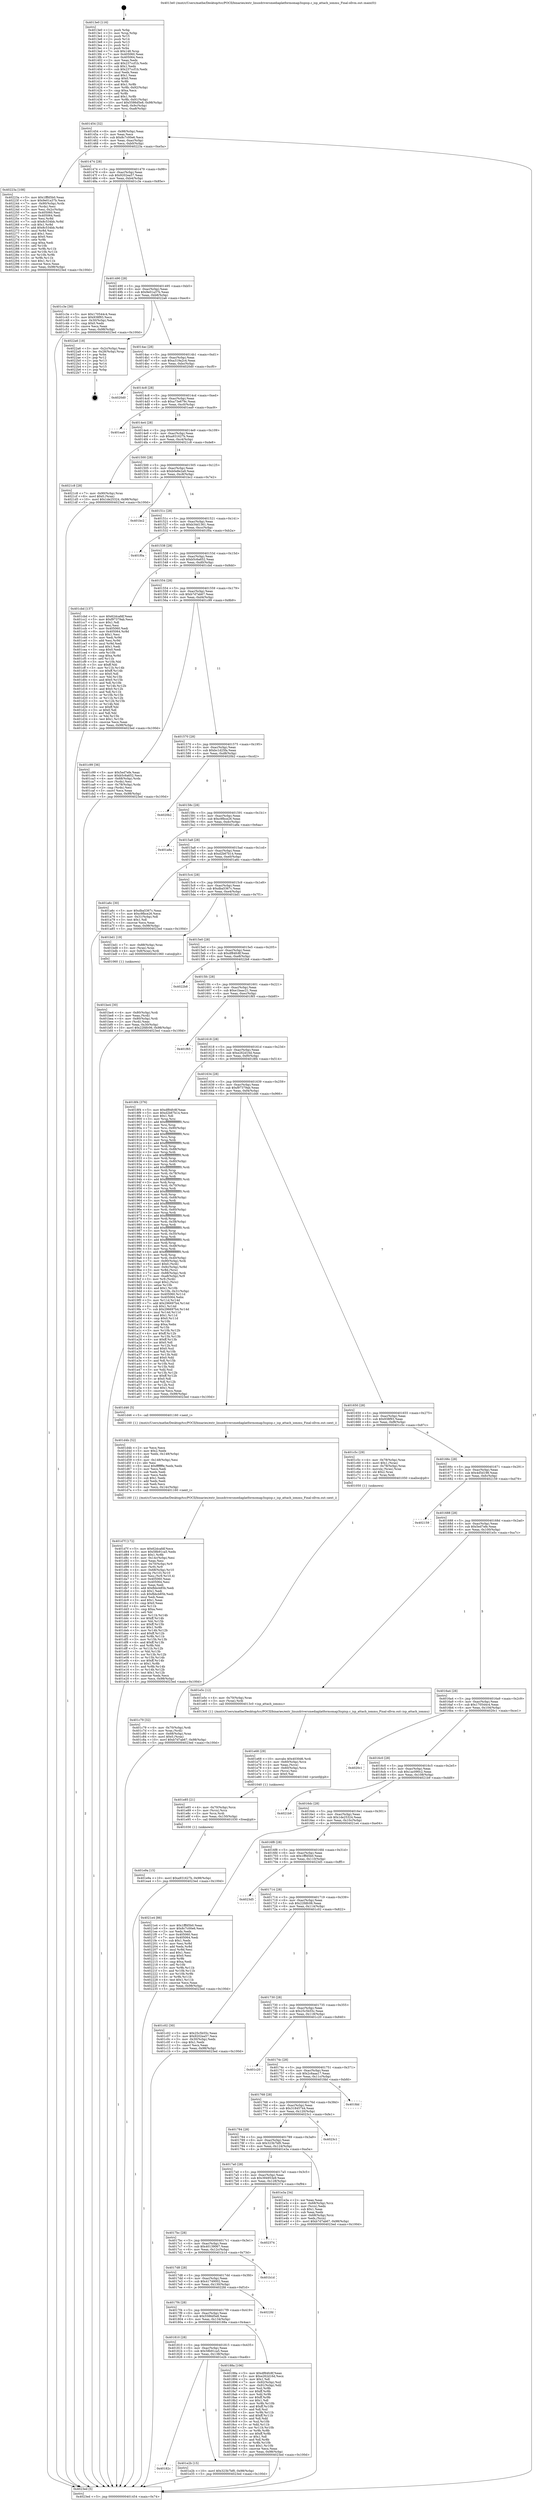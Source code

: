 digraph "0x4013e0" {
  label = "0x4013e0 (/mnt/c/Users/mathe/Desktop/tcc/POCII/binaries/extr_linuxdriversmediaplatformomap3ispisp.c_isp_attach_iommu_Final-ollvm.out::main(0))"
  labelloc = "t"
  node[shape=record]

  Entry [label="",width=0.3,height=0.3,shape=circle,fillcolor=black,style=filled]
  "0x401454" [label="{
     0x401454 [32]\l
     | [instrs]\l
     &nbsp;&nbsp;0x401454 \<+6\>: mov -0x98(%rbp),%eax\l
     &nbsp;&nbsp;0x40145a \<+2\>: mov %eax,%ecx\l
     &nbsp;&nbsp;0x40145c \<+6\>: sub $0x8c7c00e6,%ecx\l
     &nbsp;&nbsp;0x401462 \<+6\>: mov %eax,-0xac(%rbp)\l
     &nbsp;&nbsp;0x401468 \<+6\>: mov %ecx,-0xb0(%rbp)\l
     &nbsp;&nbsp;0x40146e \<+6\>: je 000000000040223a \<main+0xe5a\>\l
  }"]
  "0x40223a" [label="{
     0x40223a [108]\l
     | [instrs]\l
     &nbsp;&nbsp;0x40223a \<+5\>: mov $0x1fffd5b0,%eax\l
     &nbsp;&nbsp;0x40223f \<+5\>: mov $0x9e01a37b,%ecx\l
     &nbsp;&nbsp;0x402244 \<+7\>: mov -0x90(%rbp),%rdx\l
     &nbsp;&nbsp;0x40224b \<+2\>: mov (%rdx),%esi\l
     &nbsp;&nbsp;0x40224d \<+3\>: mov %esi,-0x2c(%rbp)\l
     &nbsp;&nbsp;0x402250 \<+7\>: mov 0x405060,%esi\l
     &nbsp;&nbsp;0x402257 \<+7\>: mov 0x405064,%edi\l
     &nbsp;&nbsp;0x40225e \<+3\>: mov %esi,%r8d\l
     &nbsp;&nbsp;0x402261 \<+7\>: sub $0x8c534bb,%r8d\l
     &nbsp;&nbsp;0x402268 \<+4\>: sub $0x1,%r8d\l
     &nbsp;&nbsp;0x40226c \<+7\>: add $0x8c534bb,%r8d\l
     &nbsp;&nbsp;0x402273 \<+4\>: imul %r8d,%esi\l
     &nbsp;&nbsp;0x402277 \<+3\>: and $0x1,%esi\l
     &nbsp;&nbsp;0x40227a \<+3\>: cmp $0x0,%esi\l
     &nbsp;&nbsp;0x40227d \<+4\>: sete %r9b\l
     &nbsp;&nbsp;0x402281 \<+3\>: cmp $0xa,%edi\l
     &nbsp;&nbsp;0x402284 \<+4\>: setl %r10b\l
     &nbsp;&nbsp;0x402288 \<+3\>: mov %r9b,%r11b\l
     &nbsp;&nbsp;0x40228b \<+3\>: and %r10b,%r11b\l
     &nbsp;&nbsp;0x40228e \<+3\>: xor %r10b,%r9b\l
     &nbsp;&nbsp;0x402291 \<+3\>: or %r9b,%r11b\l
     &nbsp;&nbsp;0x402294 \<+4\>: test $0x1,%r11b\l
     &nbsp;&nbsp;0x402298 \<+3\>: cmovne %ecx,%eax\l
     &nbsp;&nbsp;0x40229b \<+6\>: mov %eax,-0x98(%rbp)\l
     &nbsp;&nbsp;0x4022a1 \<+5\>: jmp 00000000004023ed \<main+0x100d\>\l
  }"]
  "0x401474" [label="{
     0x401474 [28]\l
     | [instrs]\l
     &nbsp;&nbsp;0x401474 \<+5\>: jmp 0000000000401479 \<main+0x99\>\l
     &nbsp;&nbsp;0x401479 \<+6\>: mov -0xac(%rbp),%eax\l
     &nbsp;&nbsp;0x40147f \<+5\>: sub $0x9202ea57,%eax\l
     &nbsp;&nbsp;0x401484 \<+6\>: mov %eax,-0xb4(%rbp)\l
     &nbsp;&nbsp;0x40148a \<+6\>: je 0000000000401c3e \<main+0x85e\>\l
  }"]
  Exit [label="",width=0.3,height=0.3,shape=circle,fillcolor=black,style=filled,peripheries=2]
  "0x401c3e" [label="{
     0x401c3e [30]\l
     | [instrs]\l
     &nbsp;&nbsp;0x401c3e \<+5\>: mov $0x170544c4,%eax\l
     &nbsp;&nbsp;0x401c43 \<+5\>: mov $0x938f93,%ecx\l
     &nbsp;&nbsp;0x401c48 \<+3\>: mov -0x30(%rbp),%edx\l
     &nbsp;&nbsp;0x401c4b \<+3\>: cmp $0x0,%edx\l
     &nbsp;&nbsp;0x401c4e \<+3\>: cmove %ecx,%eax\l
     &nbsp;&nbsp;0x401c51 \<+6\>: mov %eax,-0x98(%rbp)\l
     &nbsp;&nbsp;0x401c57 \<+5\>: jmp 00000000004023ed \<main+0x100d\>\l
  }"]
  "0x401490" [label="{
     0x401490 [28]\l
     | [instrs]\l
     &nbsp;&nbsp;0x401490 \<+5\>: jmp 0000000000401495 \<main+0xb5\>\l
     &nbsp;&nbsp;0x401495 \<+6\>: mov -0xac(%rbp),%eax\l
     &nbsp;&nbsp;0x40149b \<+5\>: sub $0x9e01a37b,%eax\l
     &nbsp;&nbsp;0x4014a0 \<+6\>: mov %eax,-0xb8(%rbp)\l
     &nbsp;&nbsp;0x4014a6 \<+6\>: je 00000000004022a6 \<main+0xec6\>\l
  }"]
  "0x401e9a" [label="{
     0x401e9a [15]\l
     | [instrs]\l
     &nbsp;&nbsp;0x401e9a \<+10\>: movl $0xa931627b,-0x98(%rbp)\l
     &nbsp;&nbsp;0x401ea4 \<+5\>: jmp 00000000004023ed \<main+0x100d\>\l
  }"]
  "0x4022a6" [label="{
     0x4022a6 [18]\l
     | [instrs]\l
     &nbsp;&nbsp;0x4022a6 \<+3\>: mov -0x2c(%rbp),%eax\l
     &nbsp;&nbsp;0x4022a9 \<+4\>: lea -0x28(%rbp),%rsp\l
     &nbsp;&nbsp;0x4022ad \<+1\>: pop %rbx\l
     &nbsp;&nbsp;0x4022ae \<+2\>: pop %r12\l
     &nbsp;&nbsp;0x4022b0 \<+2\>: pop %r13\l
     &nbsp;&nbsp;0x4022b2 \<+2\>: pop %r14\l
     &nbsp;&nbsp;0x4022b4 \<+2\>: pop %r15\l
     &nbsp;&nbsp;0x4022b6 \<+1\>: pop %rbp\l
     &nbsp;&nbsp;0x4022b7 \<+1\>: ret\l
  }"]
  "0x4014ac" [label="{
     0x4014ac [28]\l
     | [instrs]\l
     &nbsp;&nbsp;0x4014ac \<+5\>: jmp 00000000004014b1 \<main+0xd1\>\l
     &nbsp;&nbsp;0x4014b1 \<+6\>: mov -0xac(%rbp),%eax\l
     &nbsp;&nbsp;0x4014b7 \<+5\>: sub $0xa319a2c4,%eax\l
     &nbsp;&nbsp;0x4014bc \<+6\>: mov %eax,-0xbc(%rbp)\l
     &nbsp;&nbsp;0x4014c2 \<+6\>: je 00000000004020d0 \<main+0xcf0\>\l
  }"]
  "0x401e85" [label="{
     0x401e85 [21]\l
     | [instrs]\l
     &nbsp;&nbsp;0x401e85 \<+4\>: mov -0x70(%rbp),%rcx\l
     &nbsp;&nbsp;0x401e89 \<+3\>: mov (%rcx),%rcx\l
     &nbsp;&nbsp;0x401e8c \<+3\>: mov %rcx,%rdi\l
     &nbsp;&nbsp;0x401e8f \<+6\>: mov %eax,-0x150(%rbp)\l
     &nbsp;&nbsp;0x401e95 \<+5\>: call 0000000000401030 \<free@plt\>\l
     | [calls]\l
     &nbsp;&nbsp;0x401030 \{1\} (unknown)\l
  }"]
  "0x4020d0" [label="{
     0x4020d0\l
  }", style=dashed]
  "0x4014c8" [label="{
     0x4014c8 [28]\l
     | [instrs]\l
     &nbsp;&nbsp;0x4014c8 \<+5\>: jmp 00000000004014cd \<main+0xed\>\l
     &nbsp;&nbsp;0x4014cd \<+6\>: mov -0xac(%rbp),%eax\l
     &nbsp;&nbsp;0x4014d3 \<+5\>: sub $0xa73e679c,%eax\l
     &nbsp;&nbsp;0x4014d8 \<+6\>: mov %eax,-0xc0(%rbp)\l
     &nbsp;&nbsp;0x4014de \<+6\>: je 0000000000401ea9 \<main+0xac9\>\l
  }"]
  "0x401e68" [label="{
     0x401e68 [29]\l
     | [instrs]\l
     &nbsp;&nbsp;0x401e68 \<+10\>: movabs $0x4030d6,%rdi\l
     &nbsp;&nbsp;0x401e72 \<+4\>: mov -0x60(%rbp),%rcx\l
     &nbsp;&nbsp;0x401e76 \<+2\>: mov %eax,(%rcx)\l
     &nbsp;&nbsp;0x401e78 \<+4\>: mov -0x60(%rbp),%rcx\l
     &nbsp;&nbsp;0x401e7c \<+2\>: mov (%rcx),%esi\l
     &nbsp;&nbsp;0x401e7e \<+2\>: mov $0x0,%al\l
     &nbsp;&nbsp;0x401e80 \<+5\>: call 0000000000401040 \<printf@plt\>\l
     | [calls]\l
     &nbsp;&nbsp;0x401040 \{1\} (unknown)\l
  }"]
  "0x401ea9" [label="{
     0x401ea9\l
  }", style=dashed]
  "0x4014e4" [label="{
     0x4014e4 [28]\l
     | [instrs]\l
     &nbsp;&nbsp;0x4014e4 \<+5\>: jmp 00000000004014e9 \<main+0x109\>\l
     &nbsp;&nbsp;0x4014e9 \<+6\>: mov -0xac(%rbp),%eax\l
     &nbsp;&nbsp;0x4014ef \<+5\>: sub $0xa931627b,%eax\l
     &nbsp;&nbsp;0x4014f4 \<+6\>: mov %eax,-0xc4(%rbp)\l
     &nbsp;&nbsp;0x4014fa \<+6\>: je 00000000004021c8 \<main+0xde8\>\l
  }"]
  "0x40182c" [label="{
     0x40182c\l
  }", style=dashed]
  "0x4021c8" [label="{
     0x4021c8 [28]\l
     | [instrs]\l
     &nbsp;&nbsp;0x4021c8 \<+7\>: mov -0x90(%rbp),%rax\l
     &nbsp;&nbsp;0x4021cf \<+6\>: movl $0x0,(%rax)\l
     &nbsp;&nbsp;0x4021d5 \<+10\>: movl $0x1de25324,-0x98(%rbp)\l
     &nbsp;&nbsp;0x4021df \<+5\>: jmp 00000000004023ed \<main+0x100d\>\l
  }"]
  "0x401500" [label="{
     0x401500 [28]\l
     | [instrs]\l
     &nbsp;&nbsp;0x401500 \<+5\>: jmp 0000000000401505 \<main+0x125\>\l
     &nbsp;&nbsp;0x401505 \<+6\>: mov -0xac(%rbp),%eax\l
     &nbsp;&nbsp;0x40150b \<+5\>: sub $0xb0e8e2a9,%eax\l
     &nbsp;&nbsp;0x401510 \<+6\>: mov %eax,-0xc8(%rbp)\l
     &nbsp;&nbsp;0x401516 \<+6\>: je 0000000000401bc2 \<main+0x7e2\>\l
  }"]
  "0x401e2b" [label="{
     0x401e2b [15]\l
     | [instrs]\l
     &nbsp;&nbsp;0x401e2b \<+10\>: movl $0x323b7bf0,-0x98(%rbp)\l
     &nbsp;&nbsp;0x401e35 \<+5\>: jmp 00000000004023ed \<main+0x100d\>\l
  }"]
  "0x401bc2" [label="{
     0x401bc2\l
  }", style=dashed]
  "0x40151c" [label="{
     0x40151c [28]\l
     | [instrs]\l
     &nbsp;&nbsp;0x40151c \<+5\>: jmp 0000000000401521 \<main+0x141\>\l
     &nbsp;&nbsp;0x401521 \<+6\>: mov -0xac(%rbp),%eax\l
     &nbsp;&nbsp;0x401527 \<+5\>: sub $0xb34d1361,%eax\l
     &nbsp;&nbsp;0x40152c \<+6\>: mov %eax,-0xcc(%rbp)\l
     &nbsp;&nbsp;0x401532 \<+6\>: je 0000000000401f0a \<main+0xb2a\>\l
  }"]
  "0x401d7f" [label="{
     0x401d7f [172]\l
     | [instrs]\l
     &nbsp;&nbsp;0x401d7f \<+5\>: mov $0x62dcafdf,%ecx\l
     &nbsp;&nbsp;0x401d84 \<+5\>: mov $0x58b91ca5,%edx\l
     &nbsp;&nbsp;0x401d89 \<+3\>: mov $0x1,%r8b\l
     &nbsp;&nbsp;0x401d8c \<+6\>: mov -0x14c(%rbp),%esi\l
     &nbsp;&nbsp;0x401d92 \<+3\>: imul %eax,%esi\l
     &nbsp;&nbsp;0x401d95 \<+4\>: mov -0x70(%rbp),%r9\l
     &nbsp;&nbsp;0x401d99 \<+3\>: mov (%r9),%r9\l
     &nbsp;&nbsp;0x401d9c \<+4\>: mov -0x68(%rbp),%r10\l
     &nbsp;&nbsp;0x401da0 \<+3\>: movslq (%r10),%r10\l
     &nbsp;&nbsp;0x401da3 \<+4\>: mov %esi,(%r9,%r10,4)\l
     &nbsp;&nbsp;0x401da7 \<+7\>: mov 0x405060,%eax\l
     &nbsp;&nbsp;0x401dae \<+7\>: mov 0x405064,%esi\l
     &nbsp;&nbsp;0x401db5 \<+2\>: mov %eax,%edi\l
     &nbsp;&nbsp;0x401db7 \<+6\>: add $0xfbbcb85b,%edi\l
     &nbsp;&nbsp;0x401dbd \<+3\>: sub $0x1,%edi\l
     &nbsp;&nbsp;0x401dc0 \<+6\>: sub $0xfbbcb85b,%edi\l
     &nbsp;&nbsp;0x401dc6 \<+3\>: imul %edi,%eax\l
     &nbsp;&nbsp;0x401dc9 \<+3\>: and $0x1,%eax\l
     &nbsp;&nbsp;0x401dcc \<+3\>: cmp $0x0,%eax\l
     &nbsp;&nbsp;0x401dcf \<+4\>: sete %r11b\l
     &nbsp;&nbsp;0x401dd3 \<+3\>: cmp $0xa,%esi\l
     &nbsp;&nbsp;0x401dd6 \<+3\>: setl %bl\l
     &nbsp;&nbsp;0x401dd9 \<+3\>: mov %r11b,%r14b\l
     &nbsp;&nbsp;0x401ddc \<+4\>: xor $0xff,%r14b\l
     &nbsp;&nbsp;0x401de0 \<+3\>: mov %bl,%r15b\l
     &nbsp;&nbsp;0x401de3 \<+4\>: xor $0xff,%r15b\l
     &nbsp;&nbsp;0x401de7 \<+4\>: xor $0x1,%r8b\l
     &nbsp;&nbsp;0x401deb \<+3\>: mov %r14b,%r12b\l
     &nbsp;&nbsp;0x401dee \<+4\>: and $0xff,%r12b\l
     &nbsp;&nbsp;0x401df2 \<+3\>: and %r8b,%r11b\l
     &nbsp;&nbsp;0x401df5 \<+3\>: mov %r15b,%r13b\l
     &nbsp;&nbsp;0x401df8 \<+4\>: and $0xff,%r13b\l
     &nbsp;&nbsp;0x401dfc \<+3\>: and %r8b,%bl\l
     &nbsp;&nbsp;0x401dff \<+3\>: or %r11b,%r12b\l
     &nbsp;&nbsp;0x401e02 \<+3\>: or %bl,%r13b\l
     &nbsp;&nbsp;0x401e05 \<+3\>: xor %r13b,%r12b\l
     &nbsp;&nbsp;0x401e08 \<+3\>: or %r15b,%r14b\l
     &nbsp;&nbsp;0x401e0b \<+4\>: xor $0xff,%r14b\l
     &nbsp;&nbsp;0x401e0f \<+4\>: or $0x1,%r8b\l
     &nbsp;&nbsp;0x401e13 \<+3\>: and %r8b,%r14b\l
     &nbsp;&nbsp;0x401e16 \<+3\>: or %r14b,%r12b\l
     &nbsp;&nbsp;0x401e19 \<+4\>: test $0x1,%r12b\l
     &nbsp;&nbsp;0x401e1d \<+3\>: cmovne %edx,%ecx\l
     &nbsp;&nbsp;0x401e20 \<+6\>: mov %ecx,-0x98(%rbp)\l
     &nbsp;&nbsp;0x401e26 \<+5\>: jmp 00000000004023ed \<main+0x100d\>\l
  }"]
  "0x401f0a" [label="{
     0x401f0a\l
  }", style=dashed]
  "0x401538" [label="{
     0x401538 [28]\l
     | [instrs]\l
     &nbsp;&nbsp;0x401538 \<+5\>: jmp 000000000040153d \<main+0x15d\>\l
     &nbsp;&nbsp;0x40153d \<+6\>: mov -0xac(%rbp),%eax\l
     &nbsp;&nbsp;0x401543 \<+5\>: sub $0xb5c6a652,%eax\l
     &nbsp;&nbsp;0x401548 \<+6\>: mov %eax,-0xd0(%rbp)\l
     &nbsp;&nbsp;0x40154e \<+6\>: je 0000000000401cbd \<main+0x8dd\>\l
  }"]
  "0x401d4b" [label="{
     0x401d4b [52]\l
     | [instrs]\l
     &nbsp;&nbsp;0x401d4b \<+2\>: xor %ecx,%ecx\l
     &nbsp;&nbsp;0x401d4d \<+5\>: mov $0x2,%edx\l
     &nbsp;&nbsp;0x401d52 \<+6\>: mov %edx,-0x148(%rbp)\l
     &nbsp;&nbsp;0x401d58 \<+1\>: cltd\l
     &nbsp;&nbsp;0x401d59 \<+6\>: mov -0x148(%rbp),%esi\l
     &nbsp;&nbsp;0x401d5f \<+2\>: idiv %esi\l
     &nbsp;&nbsp;0x401d61 \<+6\>: imul $0xfffffffe,%edx,%edx\l
     &nbsp;&nbsp;0x401d67 \<+2\>: mov %ecx,%edi\l
     &nbsp;&nbsp;0x401d69 \<+2\>: sub %edx,%edi\l
     &nbsp;&nbsp;0x401d6b \<+2\>: mov %ecx,%edx\l
     &nbsp;&nbsp;0x401d6d \<+3\>: sub $0x1,%edx\l
     &nbsp;&nbsp;0x401d70 \<+2\>: add %edx,%edi\l
     &nbsp;&nbsp;0x401d72 \<+2\>: sub %edi,%ecx\l
     &nbsp;&nbsp;0x401d74 \<+6\>: mov %ecx,-0x14c(%rbp)\l
     &nbsp;&nbsp;0x401d7a \<+5\>: call 0000000000401160 \<next_i\>\l
     | [calls]\l
     &nbsp;&nbsp;0x401160 \{1\} (/mnt/c/Users/mathe/Desktop/tcc/POCII/binaries/extr_linuxdriversmediaplatformomap3ispisp.c_isp_attach_iommu_Final-ollvm.out::next_i)\l
  }"]
  "0x401cbd" [label="{
     0x401cbd [137]\l
     | [instrs]\l
     &nbsp;&nbsp;0x401cbd \<+5\>: mov $0x62dcafdf,%eax\l
     &nbsp;&nbsp;0x401cc2 \<+5\>: mov $0xf97379ab,%ecx\l
     &nbsp;&nbsp;0x401cc7 \<+2\>: mov $0x1,%dl\l
     &nbsp;&nbsp;0x401cc9 \<+2\>: xor %esi,%esi\l
     &nbsp;&nbsp;0x401ccb \<+7\>: mov 0x405060,%edi\l
     &nbsp;&nbsp;0x401cd2 \<+8\>: mov 0x405064,%r8d\l
     &nbsp;&nbsp;0x401cda \<+3\>: sub $0x1,%esi\l
     &nbsp;&nbsp;0x401cdd \<+3\>: mov %edi,%r9d\l
     &nbsp;&nbsp;0x401ce0 \<+3\>: add %esi,%r9d\l
     &nbsp;&nbsp;0x401ce3 \<+4\>: imul %r9d,%edi\l
     &nbsp;&nbsp;0x401ce7 \<+3\>: and $0x1,%edi\l
     &nbsp;&nbsp;0x401cea \<+3\>: cmp $0x0,%edi\l
     &nbsp;&nbsp;0x401ced \<+4\>: sete %r10b\l
     &nbsp;&nbsp;0x401cf1 \<+4\>: cmp $0xa,%r8d\l
     &nbsp;&nbsp;0x401cf5 \<+4\>: setl %r11b\l
     &nbsp;&nbsp;0x401cf9 \<+3\>: mov %r10b,%bl\l
     &nbsp;&nbsp;0x401cfc \<+3\>: xor $0xff,%bl\l
     &nbsp;&nbsp;0x401cff \<+3\>: mov %r11b,%r14b\l
     &nbsp;&nbsp;0x401d02 \<+4\>: xor $0xff,%r14b\l
     &nbsp;&nbsp;0x401d06 \<+3\>: xor $0x0,%dl\l
     &nbsp;&nbsp;0x401d09 \<+3\>: mov %bl,%r15b\l
     &nbsp;&nbsp;0x401d0c \<+4\>: and $0x0,%r15b\l
     &nbsp;&nbsp;0x401d10 \<+3\>: and %dl,%r10b\l
     &nbsp;&nbsp;0x401d13 \<+3\>: mov %r14b,%r12b\l
     &nbsp;&nbsp;0x401d16 \<+4\>: and $0x0,%r12b\l
     &nbsp;&nbsp;0x401d1a \<+3\>: and %dl,%r11b\l
     &nbsp;&nbsp;0x401d1d \<+3\>: or %r10b,%r15b\l
     &nbsp;&nbsp;0x401d20 \<+3\>: or %r11b,%r12b\l
     &nbsp;&nbsp;0x401d23 \<+3\>: xor %r12b,%r15b\l
     &nbsp;&nbsp;0x401d26 \<+3\>: or %r14b,%bl\l
     &nbsp;&nbsp;0x401d29 \<+3\>: xor $0xff,%bl\l
     &nbsp;&nbsp;0x401d2c \<+3\>: or $0x0,%dl\l
     &nbsp;&nbsp;0x401d2f \<+2\>: and %dl,%bl\l
     &nbsp;&nbsp;0x401d31 \<+3\>: or %bl,%r15b\l
     &nbsp;&nbsp;0x401d34 \<+4\>: test $0x1,%r15b\l
     &nbsp;&nbsp;0x401d38 \<+3\>: cmovne %ecx,%eax\l
     &nbsp;&nbsp;0x401d3b \<+6\>: mov %eax,-0x98(%rbp)\l
     &nbsp;&nbsp;0x401d41 \<+5\>: jmp 00000000004023ed \<main+0x100d\>\l
  }"]
  "0x401554" [label="{
     0x401554 [28]\l
     | [instrs]\l
     &nbsp;&nbsp;0x401554 \<+5\>: jmp 0000000000401559 \<main+0x179\>\l
     &nbsp;&nbsp;0x401559 \<+6\>: mov -0xac(%rbp),%eax\l
     &nbsp;&nbsp;0x40155f \<+5\>: sub $0xb7d7ab67,%eax\l
     &nbsp;&nbsp;0x401564 \<+6\>: mov %eax,-0xd4(%rbp)\l
     &nbsp;&nbsp;0x40156a \<+6\>: je 0000000000401c99 \<main+0x8b9\>\l
  }"]
  "0x401c79" [label="{
     0x401c79 [32]\l
     | [instrs]\l
     &nbsp;&nbsp;0x401c79 \<+4\>: mov -0x70(%rbp),%rdi\l
     &nbsp;&nbsp;0x401c7d \<+3\>: mov %rax,(%rdi)\l
     &nbsp;&nbsp;0x401c80 \<+4\>: mov -0x68(%rbp),%rax\l
     &nbsp;&nbsp;0x401c84 \<+6\>: movl $0x0,(%rax)\l
     &nbsp;&nbsp;0x401c8a \<+10\>: movl $0xb7d7ab67,-0x98(%rbp)\l
     &nbsp;&nbsp;0x401c94 \<+5\>: jmp 00000000004023ed \<main+0x100d\>\l
  }"]
  "0x401c99" [label="{
     0x401c99 [36]\l
     | [instrs]\l
     &nbsp;&nbsp;0x401c99 \<+5\>: mov $0x5ed7efe,%eax\l
     &nbsp;&nbsp;0x401c9e \<+5\>: mov $0xb5c6a652,%ecx\l
     &nbsp;&nbsp;0x401ca3 \<+4\>: mov -0x68(%rbp),%rdx\l
     &nbsp;&nbsp;0x401ca7 \<+2\>: mov (%rdx),%esi\l
     &nbsp;&nbsp;0x401ca9 \<+4\>: mov -0x78(%rbp),%rdx\l
     &nbsp;&nbsp;0x401cad \<+2\>: cmp (%rdx),%esi\l
     &nbsp;&nbsp;0x401caf \<+3\>: cmovl %ecx,%eax\l
     &nbsp;&nbsp;0x401cb2 \<+6\>: mov %eax,-0x98(%rbp)\l
     &nbsp;&nbsp;0x401cb8 \<+5\>: jmp 00000000004023ed \<main+0x100d\>\l
  }"]
  "0x401570" [label="{
     0x401570 [28]\l
     | [instrs]\l
     &nbsp;&nbsp;0x401570 \<+5\>: jmp 0000000000401575 \<main+0x195\>\l
     &nbsp;&nbsp;0x401575 \<+6\>: mov -0xac(%rbp),%eax\l
     &nbsp;&nbsp;0x40157b \<+5\>: sub $0xbc1d25fa,%eax\l
     &nbsp;&nbsp;0x401580 \<+6\>: mov %eax,-0xd8(%rbp)\l
     &nbsp;&nbsp;0x401586 \<+6\>: je 00000000004020b2 \<main+0xcd2\>\l
  }"]
  "0x401be4" [label="{
     0x401be4 [30]\l
     | [instrs]\l
     &nbsp;&nbsp;0x401be4 \<+4\>: mov -0x80(%rbp),%rdi\l
     &nbsp;&nbsp;0x401be8 \<+2\>: mov %eax,(%rdi)\l
     &nbsp;&nbsp;0x401bea \<+4\>: mov -0x80(%rbp),%rdi\l
     &nbsp;&nbsp;0x401bee \<+2\>: mov (%rdi),%eax\l
     &nbsp;&nbsp;0x401bf0 \<+3\>: mov %eax,-0x30(%rbp)\l
     &nbsp;&nbsp;0x401bf3 \<+10\>: movl $0x22fdfc06,-0x98(%rbp)\l
     &nbsp;&nbsp;0x401bfd \<+5\>: jmp 00000000004023ed \<main+0x100d\>\l
  }"]
  "0x4020b2" [label="{
     0x4020b2\l
  }", style=dashed]
  "0x40158c" [label="{
     0x40158c [28]\l
     | [instrs]\l
     &nbsp;&nbsp;0x40158c \<+5\>: jmp 0000000000401591 \<main+0x1b1\>\l
     &nbsp;&nbsp;0x401591 \<+6\>: mov -0xac(%rbp),%eax\l
     &nbsp;&nbsp;0x401597 \<+5\>: sub $0xc9fbce26,%eax\l
     &nbsp;&nbsp;0x40159c \<+6\>: mov %eax,-0xdc(%rbp)\l
     &nbsp;&nbsp;0x4015a2 \<+6\>: je 0000000000401a8a \<main+0x6aa\>\l
  }"]
  "0x4013e0" [label="{
     0x4013e0 [116]\l
     | [instrs]\l
     &nbsp;&nbsp;0x4013e0 \<+1\>: push %rbp\l
     &nbsp;&nbsp;0x4013e1 \<+3\>: mov %rsp,%rbp\l
     &nbsp;&nbsp;0x4013e4 \<+2\>: push %r15\l
     &nbsp;&nbsp;0x4013e6 \<+2\>: push %r14\l
     &nbsp;&nbsp;0x4013e8 \<+2\>: push %r13\l
     &nbsp;&nbsp;0x4013ea \<+2\>: push %r12\l
     &nbsp;&nbsp;0x4013ec \<+1\>: push %rbx\l
     &nbsp;&nbsp;0x4013ed \<+7\>: sub $0x148,%rsp\l
     &nbsp;&nbsp;0x4013f4 \<+7\>: mov 0x405060,%eax\l
     &nbsp;&nbsp;0x4013fb \<+7\>: mov 0x405064,%ecx\l
     &nbsp;&nbsp;0x401402 \<+2\>: mov %eax,%edx\l
     &nbsp;&nbsp;0x401404 \<+6\>: add $0x237ccf1b,%edx\l
     &nbsp;&nbsp;0x40140a \<+3\>: sub $0x1,%edx\l
     &nbsp;&nbsp;0x40140d \<+6\>: sub $0x237ccf1b,%edx\l
     &nbsp;&nbsp;0x401413 \<+3\>: imul %edx,%eax\l
     &nbsp;&nbsp;0x401416 \<+3\>: and $0x1,%eax\l
     &nbsp;&nbsp;0x401419 \<+3\>: cmp $0x0,%eax\l
     &nbsp;&nbsp;0x40141c \<+4\>: sete %r8b\l
     &nbsp;&nbsp;0x401420 \<+4\>: and $0x1,%r8b\l
     &nbsp;&nbsp;0x401424 \<+7\>: mov %r8b,-0x92(%rbp)\l
     &nbsp;&nbsp;0x40142b \<+3\>: cmp $0xa,%ecx\l
     &nbsp;&nbsp;0x40142e \<+4\>: setl %r8b\l
     &nbsp;&nbsp;0x401432 \<+4\>: and $0x1,%r8b\l
     &nbsp;&nbsp;0x401436 \<+7\>: mov %r8b,-0x91(%rbp)\l
     &nbsp;&nbsp;0x40143d \<+10\>: movl $0x5586d5e8,-0x98(%rbp)\l
     &nbsp;&nbsp;0x401447 \<+6\>: mov %edi,-0x9c(%rbp)\l
     &nbsp;&nbsp;0x40144d \<+7\>: mov %rsi,-0xa8(%rbp)\l
  }"]
  "0x401a8a" [label="{
     0x401a8a\l
  }", style=dashed]
  "0x4015a8" [label="{
     0x4015a8 [28]\l
     | [instrs]\l
     &nbsp;&nbsp;0x4015a8 \<+5\>: jmp 00000000004015ad \<main+0x1cd\>\l
     &nbsp;&nbsp;0x4015ad \<+6\>: mov -0xac(%rbp),%eax\l
     &nbsp;&nbsp;0x4015b3 \<+5\>: sub $0xd2b67b14,%eax\l
     &nbsp;&nbsp;0x4015b8 \<+6\>: mov %eax,-0xe0(%rbp)\l
     &nbsp;&nbsp;0x4015be \<+6\>: je 0000000000401a6c \<main+0x68c\>\l
  }"]
  "0x4023ed" [label="{
     0x4023ed [5]\l
     | [instrs]\l
     &nbsp;&nbsp;0x4023ed \<+5\>: jmp 0000000000401454 \<main+0x74\>\l
  }"]
  "0x401a6c" [label="{
     0x401a6c [30]\l
     | [instrs]\l
     &nbsp;&nbsp;0x401a6c \<+5\>: mov $0xdba5367c,%eax\l
     &nbsp;&nbsp;0x401a71 \<+5\>: mov $0xc9fbce26,%ecx\l
     &nbsp;&nbsp;0x401a76 \<+3\>: mov -0x31(%rbp),%dl\l
     &nbsp;&nbsp;0x401a79 \<+3\>: test $0x1,%dl\l
     &nbsp;&nbsp;0x401a7c \<+3\>: cmovne %ecx,%eax\l
     &nbsp;&nbsp;0x401a7f \<+6\>: mov %eax,-0x98(%rbp)\l
     &nbsp;&nbsp;0x401a85 \<+5\>: jmp 00000000004023ed \<main+0x100d\>\l
  }"]
  "0x4015c4" [label="{
     0x4015c4 [28]\l
     | [instrs]\l
     &nbsp;&nbsp;0x4015c4 \<+5\>: jmp 00000000004015c9 \<main+0x1e9\>\l
     &nbsp;&nbsp;0x4015c9 \<+6\>: mov -0xac(%rbp),%eax\l
     &nbsp;&nbsp;0x4015cf \<+5\>: sub $0xdba5367c,%eax\l
     &nbsp;&nbsp;0x4015d4 \<+6\>: mov %eax,-0xe4(%rbp)\l
     &nbsp;&nbsp;0x4015da \<+6\>: je 0000000000401bd1 \<main+0x7f1\>\l
  }"]
  "0x401810" [label="{
     0x401810 [28]\l
     | [instrs]\l
     &nbsp;&nbsp;0x401810 \<+5\>: jmp 0000000000401815 \<main+0x435\>\l
     &nbsp;&nbsp;0x401815 \<+6\>: mov -0xac(%rbp),%eax\l
     &nbsp;&nbsp;0x40181b \<+5\>: sub $0x58b91ca5,%eax\l
     &nbsp;&nbsp;0x401820 \<+6\>: mov %eax,-0x138(%rbp)\l
     &nbsp;&nbsp;0x401826 \<+6\>: je 0000000000401e2b \<main+0xa4b\>\l
  }"]
  "0x401bd1" [label="{
     0x401bd1 [19]\l
     | [instrs]\l
     &nbsp;&nbsp;0x401bd1 \<+7\>: mov -0x88(%rbp),%rax\l
     &nbsp;&nbsp;0x401bd8 \<+3\>: mov (%rax),%rax\l
     &nbsp;&nbsp;0x401bdb \<+4\>: mov 0x8(%rax),%rdi\l
     &nbsp;&nbsp;0x401bdf \<+5\>: call 0000000000401060 \<atoi@plt\>\l
     | [calls]\l
     &nbsp;&nbsp;0x401060 \{1\} (unknown)\l
  }"]
  "0x4015e0" [label="{
     0x4015e0 [28]\l
     | [instrs]\l
     &nbsp;&nbsp;0x4015e0 \<+5\>: jmp 00000000004015e5 \<main+0x205\>\l
     &nbsp;&nbsp;0x4015e5 \<+6\>: mov -0xac(%rbp),%eax\l
     &nbsp;&nbsp;0x4015eb \<+5\>: sub $0xdf84fc8f,%eax\l
     &nbsp;&nbsp;0x4015f0 \<+6\>: mov %eax,-0xe8(%rbp)\l
     &nbsp;&nbsp;0x4015f6 \<+6\>: je 00000000004022b8 \<main+0xed8\>\l
  }"]
  "0x40188a" [label="{
     0x40188a [106]\l
     | [instrs]\l
     &nbsp;&nbsp;0x40188a \<+5\>: mov $0xdf84fc8f,%eax\l
     &nbsp;&nbsp;0x40188f \<+5\>: mov $0xe262d16d,%ecx\l
     &nbsp;&nbsp;0x401894 \<+2\>: mov $0x1,%dl\l
     &nbsp;&nbsp;0x401896 \<+7\>: mov -0x92(%rbp),%sil\l
     &nbsp;&nbsp;0x40189d \<+7\>: mov -0x91(%rbp),%dil\l
     &nbsp;&nbsp;0x4018a4 \<+3\>: mov %sil,%r8b\l
     &nbsp;&nbsp;0x4018a7 \<+4\>: xor $0xff,%r8b\l
     &nbsp;&nbsp;0x4018ab \<+3\>: mov %dil,%r9b\l
     &nbsp;&nbsp;0x4018ae \<+4\>: xor $0xff,%r9b\l
     &nbsp;&nbsp;0x4018b2 \<+3\>: xor $0x1,%dl\l
     &nbsp;&nbsp;0x4018b5 \<+3\>: mov %r8b,%r10b\l
     &nbsp;&nbsp;0x4018b8 \<+4\>: and $0xff,%r10b\l
     &nbsp;&nbsp;0x4018bc \<+3\>: and %dl,%sil\l
     &nbsp;&nbsp;0x4018bf \<+3\>: mov %r9b,%r11b\l
     &nbsp;&nbsp;0x4018c2 \<+4\>: and $0xff,%r11b\l
     &nbsp;&nbsp;0x4018c6 \<+3\>: and %dl,%dil\l
     &nbsp;&nbsp;0x4018c9 \<+3\>: or %sil,%r10b\l
     &nbsp;&nbsp;0x4018cc \<+3\>: or %dil,%r11b\l
     &nbsp;&nbsp;0x4018cf \<+3\>: xor %r11b,%r10b\l
     &nbsp;&nbsp;0x4018d2 \<+3\>: or %r9b,%r8b\l
     &nbsp;&nbsp;0x4018d5 \<+4\>: xor $0xff,%r8b\l
     &nbsp;&nbsp;0x4018d9 \<+3\>: or $0x1,%dl\l
     &nbsp;&nbsp;0x4018dc \<+3\>: and %dl,%r8b\l
     &nbsp;&nbsp;0x4018df \<+3\>: or %r8b,%r10b\l
     &nbsp;&nbsp;0x4018e2 \<+4\>: test $0x1,%r10b\l
     &nbsp;&nbsp;0x4018e6 \<+3\>: cmovne %ecx,%eax\l
     &nbsp;&nbsp;0x4018e9 \<+6\>: mov %eax,-0x98(%rbp)\l
     &nbsp;&nbsp;0x4018ef \<+5\>: jmp 00000000004023ed \<main+0x100d\>\l
  }"]
  "0x4022b8" [label="{
     0x4022b8\l
  }", style=dashed]
  "0x4015fc" [label="{
     0x4015fc [28]\l
     | [instrs]\l
     &nbsp;&nbsp;0x4015fc \<+5\>: jmp 0000000000401601 \<main+0x221\>\l
     &nbsp;&nbsp;0x401601 \<+6\>: mov -0xac(%rbp),%eax\l
     &nbsp;&nbsp;0x401607 \<+5\>: sub $0xe1baac21,%eax\l
     &nbsp;&nbsp;0x40160c \<+6\>: mov %eax,-0xec(%rbp)\l
     &nbsp;&nbsp;0x401612 \<+6\>: je 0000000000401f65 \<main+0xb85\>\l
  }"]
  "0x4017f4" [label="{
     0x4017f4 [28]\l
     | [instrs]\l
     &nbsp;&nbsp;0x4017f4 \<+5\>: jmp 00000000004017f9 \<main+0x419\>\l
     &nbsp;&nbsp;0x4017f9 \<+6\>: mov -0xac(%rbp),%eax\l
     &nbsp;&nbsp;0x4017ff \<+5\>: sub $0x5586d5e8,%eax\l
     &nbsp;&nbsp;0x401804 \<+6\>: mov %eax,-0x134(%rbp)\l
     &nbsp;&nbsp;0x40180a \<+6\>: je 000000000040188a \<main+0x4aa\>\l
  }"]
  "0x401f65" [label="{
     0x401f65\l
  }", style=dashed]
  "0x401618" [label="{
     0x401618 [28]\l
     | [instrs]\l
     &nbsp;&nbsp;0x401618 \<+5\>: jmp 000000000040161d \<main+0x23d\>\l
     &nbsp;&nbsp;0x40161d \<+6\>: mov -0xac(%rbp),%eax\l
     &nbsp;&nbsp;0x401623 \<+5\>: sub $0xe262d16d,%eax\l
     &nbsp;&nbsp;0x401628 \<+6\>: mov %eax,-0xf0(%rbp)\l
     &nbsp;&nbsp;0x40162e \<+6\>: je 00000000004018f4 \<main+0x514\>\l
  }"]
  "0x4022fd" [label="{
     0x4022fd\l
  }", style=dashed]
  "0x4018f4" [label="{
     0x4018f4 [376]\l
     | [instrs]\l
     &nbsp;&nbsp;0x4018f4 \<+5\>: mov $0xdf84fc8f,%eax\l
     &nbsp;&nbsp;0x4018f9 \<+5\>: mov $0xd2b67b14,%ecx\l
     &nbsp;&nbsp;0x4018fe \<+2\>: mov $0x1,%dl\l
     &nbsp;&nbsp;0x401900 \<+3\>: mov %rsp,%rsi\l
     &nbsp;&nbsp;0x401903 \<+4\>: add $0xfffffffffffffff0,%rsi\l
     &nbsp;&nbsp;0x401907 \<+3\>: mov %rsi,%rsp\l
     &nbsp;&nbsp;0x40190a \<+7\>: mov %rsi,-0x90(%rbp)\l
     &nbsp;&nbsp;0x401911 \<+3\>: mov %rsp,%rsi\l
     &nbsp;&nbsp;0x401914 \<+4\>: add $0xfffffffffffffff0,%rsi\l
     &nbsp;&nbsp;0x401918 \<+3\>: mov %rsi,%rsp\l
     &nbsp;&nbsp;0x40191b \<+3\>: mov %rsp,%rdi\l
     &nbsp;&nbsp;0x40191e \<+4\>: add $0xfffffffffffffff0,%rdi\l
     &nbsp;&nbsp;0x401922 \<+3\>: mov %rdi,%rsp\l
     &nbsp;&nbsp;0x401925 \<+7\>: mov %rdi,-0x88(%rbp)\l
     &nbsp;&nbsp;0x40192c \<+3\>: mov %rsp,%rdi\l
     &nbsp;&nbsp;0x40192f \<+4\>: add $0xfffffffffffffff0,%rdi\l
     &nbsp;&nbsp;0x401933 \<+3\>: mov %rdi,%rsp\l
     &nbsp;&nbsp;0x401936 \<+4\>: mov %rdi,-0x80(%rbp)\l
     &nbsp;&nbsp;0x40193a \<+3\>: mov %rsp,%rdi\l
     &nbsp;&nbsp;0x40193d \<+4\>: add $0xfffffffffffffff0,%rdi\l
     &nbsp;&nbsp;0x401941 \<+3\>: mov %rdi,%rsp\l
     &nbsp;&nbsp;0x401944 \<+4\>: mov %rdi,-0x78(%rbp)\l
     &nbsp;&nbsp;0x401948 \<+3\>: mov %rsp,%rdi\l
     &nbsp;&nbsp;0x40194b \<+4\>: add $0xfffffffffffffff0,%rdi\l
     &nbsp;&nbsp;0x40194f \<+3\>: mov %rdi,%rsp\l
     &nbsp;&nbsp;0x401952 \<+4\>: mov %rdi,-0x70(%rbp)\l
     &nbsp;&nbsp;0x401956 \<+3\>: mov %rsp,%rdi\l
     &nbsp;&nbsp;0x401959 \<+4\>: add $0xfffffffffffffff0,%rdi\l
     &nbsp;&nbsp;0x40195d \<+3\>: mov %rdi,%rsp\l
     &nbsp;&nbsp;0x401960 \<+4\>: mov %rdi,-0x68(%rbp)\l
     &nbsp;&nbsp;0x401964 \<+3\>: mov %rsp,%rdi\l
     &nbsp;&nbsp;0x401967 \<+4\>: add $0xfffffffffffffff0,%rdi\l
     &nbsp;&nbsp;0x40196b \<+3\>: mov %rdi,%rsp\l
     &nbsp;&nbsp;0x40196e \<+4\>: mov %rdi,-0x60(%rbp)\l
     &nbsp;&nbsp;0x401972 \<+3\>: mov %rsp,%rdi\l
     &nbsp;&nbsp;0x401975 \<+4\>: add $0xfffffffffffffff0,%rdi\l
     &nbsp;&nbsp;0x401979 \<+3\>: mov %rdi,%rsp\l
     &nbsp;&nbsp;0x40197c \<+4\>: mov %rdi,-0x58(%rbp)\l
     &nbsp;&nbsp;0x401980 \<+3\>: mov %rsp,%rdi\l
     &nbsp;&nbsp;0x401983 \<+4\>: add $0xfffffffffffffff0,%rdi\l
     &nbsp;&nbsp;0x401987 \<+3\>: mov %rdi,%rsp\l
     &nbsp;&nbsp;0x40198a \<+4\>: mov %rdi,-0x50(%rbp)\l
     &nbsp;&nbsp;0x40198e \<+3\>: mov %rsp,%rdi\l
     &nbsp;&nbsp;0x401991 \<+4\>: add $0xfffffffffffffff0,%rdi\l
     &nbsp;&nbsp;0x401995 \<+3\>: mov %rdi,%rsp\l
     &nbsp;&nbsp;0x401998 \<+4\>: mov %rdi,-0x48(%rbp)\l
     &nbsp;&nbsp;0x40199c \<+3\>: mov %rsp,%rdi\l
     &nbsp;&nbsp;0x40199f \<+4\>: add $0xfffffffffffffff0,%rdi\l
     &nbsp;&nbsp;0x4019a3 \<+3\>: mov %rdi,%rsp\l
     &nbsp;&nbsp;0x4019a6 \<+4\>: mov %rdi,-0x40(%rbp)\l
     &nbsp;&nbsp;0x4019aa \<+7\>: mov -0x90(%rbp),%rdi\l
     &nbsp;&nbsp;0x4019b1 \<+6\>: movl $0x0,(%rdi)\l
     &nbsp;&nbsp;0x4019b7 \<+7\>: mov -0x9c(%rbp),%r8d\l
     &nbsp;&nbsp;0x4019be \<+3\>: mov %r8d,(%rsi)\l
     &nbsp;&nbsp;0x4019c1 \<+7\>: mov -0x88(%rbp),%rdi\l
     &nbsp;&nbsp;0x4019c8 \<+7\>: mov -0xa8(%rbp),%r9\l
     &nbsp;&nbsp;0x4019cf \<+3\>: mov %r9,(%rdi)\l
     &nbsp;&nbsp;0x4019d2 \<+3\>: cmpl $0x2,(%rsi)\l
     &nbsp;&nbsp;0x4019d5 \<+4\>: setne %r10b\l
     &nbsp;&nbsp;0x4019d9 \<+4\>: and $0x1,%r10b\l
     &nbsp;&nbsp;0x4019dd \<+4\>: mov %r10b,-0x31(%rbp)\l
     &nbsp;&nbsp;0x4019e1 \<+8\>: mov 0x405060,%r11d\l
     &nbsp;&nbsp;0x4019e9 \<+7\>: mov 0x405064,%ebx\l
     &nbsp;&nbsp;0x4019f0 \<+3\>: mov %r11d,%r14d\l
     &nbsp;&nbsp;0x4019f3 \<+7\>: add $0x296697b4,%r14d\l
     &nbsp;&nbsp;0x4019fa \<+4\>: sub $0x1,%r14d\l
     &nbsp;&nbsp;0x4019fe \<+7\>: sub $0x296697b4,%r14d\l
     &nbsp;&nbsp;0x401a05 \<+4\>: imul %r14d,%r11d\l
     &nbsp;&nbsp;0x401a09 \<+4\>: and $0x1,%r11d\l
     &nbsp;&nbsp;0x401a0d \<+4\>: cmp $0x0,%r11d\l
     &nbsp;&nbsp;0x401a11 \<+4\>: sete %r10b\l
     &nbsp;&nbsp;0x401a15 \<+3\>: cmp $0xa,%ebx\l
     &nbsp;&nbsp;0x401a18 \<+4\>: setl %r15b\l
     &nbsp;&nbsp;0x401a1c \<+3\>: mov %r10b,%r12b\l
     &nbsp;&nbsp;0x401a1f \<+4\>: xor $0xff,%r12b\l
     &nbsp;&nbsp;0x401a23 \<+3\>: mov %r15b,%r13b\l
     &nbsp;&nbsp;0x401a26 \<+4\>: xor $0xff,%r13b\l
     &nbsp;&nbsp;0x401a2a \<+3\>: xor $0x0,%dl\l
     &nbsp;&nbsp;0x401a2d \<+3\>: mov %r12b,%sil\l
     &nbsp;&nbsp;0x401a30 \<+4\>: and $0x0,%sil\l
     &nbsp;&nbsp;0x401a34 \<+3\>: and %dl,%r10b\l
     &nbsp;&nbsp;0x401a37 \<+3\>: mov %r13b,%dil\l
     &nbsp;&nbsp;0x401a3a \<+4\>: and $0x0,%dil\l
     &nbsp;&nbsp;0x401a3e \<+3\>: and %dl,%r15b\l
     &nbsp;&nbsp;0x401a41 \<+3\>: or %r10b,%sil\l
     &nbsp;&nbsp;0x401a44 \<+3\>: or %r15b,%dil\l
     &nbsp;&nbsp;0x401a47 \<+3\>: xor %dil,%sil\l
     &nbsp;&nbsp;0x401a4a \<+3\>: or %r13b,%r12b\l
     &nbsp;&nbsp;0x401a4d \<+4\>: xor $0xff,%r12b\l
     &nbsp;&nbsp;0x401a51 \<+3\>: or $0x0,%dl\l
     &nbsp;&nbsp;0x401a54 \<+3\>: and %dl,%r12b\l
     &nbsp;&nbsp;0x401a57 \<+3\>: or %r12b,%sil\l
     &nbsp;&nbsp;0x401a5a \<+4\>: test $0x1,%sil\l
     &nbsp;&nbsp;0x401a5e \<+3\>: cmovne %ecx,%eax\l
     &nbsp;&nbsp;0x401a61 \<+6\>: mov %eax,-0x98(%rbp)\l
     &nbsp;&nbsp;0x401a67 \<+5\>: jmp 00000000004023ed \<main+0x100d\>\l
  }"]
  "0x401634" [label="{
     0x401634 [28]\l
     | [instrs]\l
     &nbsp;&nbsp;0x401634 \<+5\>: jmp 0000000000401639 \<main+0x259\>\l
     &nbsp;&nbsp;0x401639 \<+6\>: mov -0xac(%rbp),%eax\l
     &nbsp;&nbsp;0x40163f \<+5\>: sub $0xf97379ab,%eax\l
     &nbsp;&nbsp;0x401644 \<+6\>: mov %eax,-0xf4(%rbp)\l
     &nbsp;&nbsp;0x40164a \<+6\>: je 0000000000401d46 \<main+0x966\>\l
  }"]
  "0x4017d8" [label="{
     0x4017d8 [28]\l
     | [instrs]\l
     &nbsp;&nbsp;0x4017d8 \<+5\>: jmp 00000000004017dd \<main+0x3fd\>\l
     &nbsp;&nbsp;0x4017dd \<+6\>: mov -0xac(%rbp),%eax\l
     &nbsp;&nbsp;0x4017e3 \<+5\>: sub $0x41749002,%eax\l
     &nbsp;&nbsp;0x4017e8 \<+6\>: mov %eax,-0x130(%rbp)\l
     &nbsp;&nbsp;0x4017ee \<+6\>: je 00000000004022fd \<main+0xf1d\>\l
  }"]
  "0x401d46" [label="{
     0x401d46 [5]\l
     | [instrs]\l
     &nbsp;&nbsp;0x401d46 \<+5\>: call 0000000000401160 \<next_i\>\l
     | [calls]\l
     &nbsp;&nbsp;0x401160 \{1\} (/mnt/c/Users/mathe/Desktop/tcc/POCII/binaries/extr_linuxdriversmediaplatformomap3ispisp.c_isp_attach_iommu_Final-ollvm.out::next_i)\l
  }"]
  "0x401650" [label="{
     0x401650 [28]\l
     | [instrs]\l
     &nbsp;&nbsp;0x401650 \<+5\>: jmp 0000000000401655 \<main+0x275\>\l
     &nbsp;&nbsp;0x401655 \<+6\>: mov -0xac(%rbp),%eax\l
     &nbsp;&nbsp;0x40165b \<+5\>: sub $0x938f93,%eax\l
     &nbsp;&nbsp;0x401660 \<+6\>: mov %eax,-0xf8(%rbp)\l
     &nbsp;&nbsp;0x401666 \<+6\>: je 0000000000401c5c \<main+0x87c\>\l
  }"]
  "0x401b1d" [label="{
     0x401b1d\l
  }", style=dashed]
  "0x401c5c" [label="{
     0x401c5c [29]\l
     | [instrs]\l
     &nbsp;&nbsp;0x401c5c \<+4\>: mov -0x78(%rbp),%rax\l
     &nbsp;&nbsp;0x401c60 \<+6\>: movl $0x1,(%rax)\l
     &nbsp;&nbsp;0x401c66 \<+4\>: mov -0x78(%rbp),%rax\l
     &nbsp;&nbsp;0x401c6a \<+3\>: movslq (%rax),%rax\l
     &nbsp;&nbsp;0x401c6d \<+4\>: shl $0x2,%rax\l
     &nbsp;&nbsp;0x401c71 \<+3\>: mov %rax,%rdi\l
     &nbsp;&nbsp;0x401c74 \<+5\>: call 0000000000401050 \<malloc@plt\>\l
     | [calls]\l
     &nbsp;&nbsp;0x401050 \{1\} (unknown)\l
  }"]
  "0x40166c" [label="{
     0x40166c [28]\l
     | [instrs]\l
     &nbsp;&nbsp;0x40166c \<+5\>: jmp 0000000000401671 \<main+0x291\>\l
     &nbsp;&nbsp;0x401671 \<+6\>: mov -0xac(%rbp),%eax\l
     &nbsp;&nbsp;0x401677 \<+5\>: sub $0x4d5d198,%eax\l
     &nbsp;&nbsp;0x40167c \<+6\>: mov %eax,-0xfc(%rbp)\l
     &nbsp;&nbsp;0x401682 \<+6\>: je 0000000000402159 \<main+0xd79\>\l
  }"]
  "0x4017bc" [label="{
     0x4017bc [28]\l
     | [instrs]\l
     &nbsp;&nbsp;0x4017bc \<+5\>: jmp 00000000004017c1 \<main+0x3e1\>\l
     &nbsp;&nbsp;0x4017c1 \<+6\>: mov -0xac(%rbp),%eax\l
     &nbsp;&nbsp;0x4017c7 \<+5\>: sub $0x40139067,%eax\l
     &nbsp;&nbsp;0x4017cc \<+6\>: mov %eax,-0x12c(%rbp)\l
     &nbsp;&nbsp;0x4017d2 \<+6\>: je 0000000000401b1d \<main+0x73d\>\l
  }"]
  "0x402159" [label="{
     0x402159\l
  }", style=dashed]
  "0x401688" [label="{
     0x401688 [28]\l
     | [instrs]\l
     &nbsp;&nbsp;0x401688 \<+5\>: jmp 000000000040168d \<main+0x2ad\>\l
     &nbsp;&nbsp;0x40168d \<+6\>: mov -0xac(%rbp),%eax\l
     &nbsp;&nbsp;0x401693 \<+5\>: sub $0x5ed7efe,%eax\l
     &nbsp;&nbsp;0x401698 \<+6\>: mov %eax,-0x100(%rbp)\l
     &nbsp;&nbsp;0x40169e \<+6\>: je 0000000000401e5c \<main+0xa7c\>\l
  }"]
  "0x402374" [label="{
     0x402374\l
  }", style=dashed]
  "0x401e5c" [label="{
     0x401e5c [12]\l
     | [instrs]\l
     &nbsp;&nbsp;0x401e5c \<+4\>: mov -0x70(%rbp),%rax\l
     &nbsp;&nbsp;0x401e60 \<+3\>: mov (%rax),%rdi\l
     &nbsp;&nbsp;0x401e63 \<+5\>: call 00000000004013c0 \<isp_attach_iommu\>\l
     | [calls]\l
     &nbsp;&nbsp;0x4013c0 \{1\} (/mnt/c/Users/mathe/Desktop/tcc/POCII/binaries/extr_linuxdriversmediaplatformomap3ispisp.c_isp_attach_iommu_Final-ollvm.out::isp_attach_iommu)\l
  }"]
  "0x4016a4" [label="{
     0x4016a4 [28]\l
     | [instrs]\l
     &nbsp;&nbsp;0x4016a4 \<+5\>: jmp 00000000004016a9 \<main+0x2c9\>\l
     &nbsp;&nbsp;0x4016a9 \<+6\>: mov -0xac(%rbp),%eax\l
     &nbsp;&nbsp;0x4016af \<+5\>: sub $0x170544c4,%eax\l
     &nbsp;&nbsp;0x4016b4 \<+6\>: mov %eax,-0x104(%rbp)\l
     &nbsp;&nbsp;0x4016ba \<+6\>: je 00000000004020c1 \<main+0xce1\>\l
  }"]
  "0x4017a0" [label="{
     0x4017a0 [28]\l
     | [instrs]\l
     &nbsp;&nbsp;0x4017a0 \<+5\>: jmp 00000000004017a5 \<main+0x3c5\>\l
     &nbsp;&nbsp;0x4017a5 \<+6\>: mov -0xac(%rbp),%eax\l
     &nbsp;&nbsp;0x4017ab \<+5\>: sub $0x394953e9,%eax\l
     &nbsp;&nbsp;0x4017b0 \<+6\>: mov %eax,-0x128(%rbp)\l
     &nbsp;&nbsp;0x4017b6 \<+6\>: je 0000000000402374 \<main+0xf94\>\l
  }"]
  "0x4020c1" [label="{
     0x4020c1\l
  }", style=dashed]
  "0x4016c0" [label="{
     0x4016c0 [28]\l
     | [instrs]\l
     &nbsp;&nbsp;0x4016c0 \<+5\>: jmp 00000000004016c5 \<main+0x2e5\>\l
     &nbsp;&nbsp;0x4016c5 \<+6\>: mov -0xac(%rbp),%eax\l
     &nbsp;&nbsp;0x4016cb \<+5\>: sub $0x1ac090c2,%eax\l
     &nbsp;&nbsp;0x4016d0 \<+6\>: mov %eax,-0x108(%rbp)\l
     &nbsp;&nbsp;0x4016d6 \<+6\>: je 00000000004021b9 \<main+0xdd9\>\l
  }"]
  "0x401e3a" [label="{
     0x401e3a [34]\l
     | [instrs]\l
     &nbsp;&nbsp;0x401e3a \<+2\>: xor %eax,%eax\l
     &nbsp;&nbsp;0x401e3c \<+4\>: mov -0x68(%rbp),%rcx\l
     &nbsp;&nbsp;0x401e40 \<+2\>: mov (%rcx),%edx\l
     &nbsp;&nbsp;0x401e42 \<+3\>: sub $0x1,%eax\l
     &nbsp;&nbsp;0x401e45 \<+2\>: sub %eax,%edx\l
     &nbsp;&nbsp;0x401e47 \<+4\>: mov -0x68(%rbp),%rcx\l
     &nbsp;&nbsp;0x401e4b \<+2\>: mov %edx,(%rcx)\l
     &nbsp;&nbsp;0x401e4d \<+10\>: movl $0xb7d7ab67,-0x98(%rbp)\l
     &nbsp;&nbsp;0x401e57 \<+5\>: jmp 00000000004023ed \<main+0x100d\>\l
  }"]
  "0x4021b9" [label="{
     0x4021b9\l
  }", style=dashed]
  "0x4016dc" [label="{
     0x4016dc [28]\l
     | [instrs]\l
     &nbsp;&nbsp;0x4016dc \<+5\>: jmp 00000000004016e1 \<main+0x301\>\l
     &nbsp;&nbsp;0x4016e1 \<+6\>: mov -0xac(%rbp),%eax\l
     &nbsp;&nbsp;0x4016e7 \<+5\>: sub $0x1de25324,%eax\l
     &nbsp;&nbsp;0x4016ec \<+6\>: mov %eax,-0x10c(%rbp)\l
     &nbsp;&nbsp;0x4016f2 \<+6\>: je 00000000004021e4 \<main+0xe04\>\l
  }"]
  "0x401784" [label="{
     0x401784 [28]\l
     | [instrs]\l
     &nbsp;&nbsp;0x401784 \<+5\>: jmp 0000000000401789 \<main+0x3a9\>\l
     &nbsp;&nbsp;0x401789 \<+6\>: mov -0xac(%rbp),%eax\l
     &nbsp;&nbsp;0x40178f \<+5\>: sub $0x323b7bf0,%eax\l
     &nbsp;&nbsp;0x401794 \<+6\>: mov %eax,-0x124(%rbp)\l
     &nbsp;&nbsp;0x40179a \<+6\>: je 0000000000401e3a \<main+0xa5a\>\l
  }"]
  "0x4021e4" [label="{
     0x4021e4 [86]\l
     | [instrs]\l
     &nbsp;&nbsp;0x4021e4 \<+5\>: mov $0x1fffd5b0,%eax\l
     &nbsp;&nbsp;0x4021e9 \<+5\>: mov $0x8c7c00e6,%ecx\l
     &nbsp;&nbsp;0x4021ee \<+2\>: xor %edx,%edx\l
     &nbsp;&nbsp;0x4021f0 \<+7\>: mov 0x405060,%esi\l
     &nbsp;&nbsp;0x4021f7 \<+7\>: mov 0x405064,%edi\l
     &nbsp;&nbsp;0x4021fe \<+3\>: sub $0x1,%edx\l
     &nbsp;&nbsp;0x402201 \<+3\>: mov %esi,%r8d\l
     &nbsp;&nbsp;0x402204 \<+3\>: add %edx,%r8d\l
     &nbsp;&nbsp;0x402207 \<+4\>: imul %r8d,%esi\l
     &nbsp;&nbsp;0x40220b \<+3\>: and $0x1,%esi\l
     &nbsp;&nbsp;0x40220e \<+3\>: cmp $0x0,%esi\l
     &nbsp;&nbsp;0x402211 \<+4\>: sete %r9b\l
     &nbsp;&nbsp;0x402215 \<+3\>: cmp $0xa,%edi\l
     &nbsp;&nbsp;0x402218 \<+4\>: setl %r10b\l
     &nbsp;&nbsp;0x40221c \<+3\>: mov %r9b,%r11b\l
     &nbsp;&nbsp;0x40221f \<+3\>: and %r10b,%r11b\l
     &nbsp;&nbsp;0x402222 \<+3\>: xor %r10b,%r9b\l
     &nbsp;&nbsp;0x402225 \<+3\>: or %r9b,%r11b\l
     &nbsp;&nbsp;0x402228 \<+4\>: test $0x1,%r11b\l
     &nbsp;&nbsp;0x40222c \<+3\>: cmovne %ecx,%eax\l
     &nbsp;&nbsp;0x40222f \<+6\>: mov %eax,-0x98(%rbp)\l
     &nbsp;&nbsp;0x402235 \<+5\>: jmp 00000000004023ed \<main+0x100d\>\l
  }"]
  "0x4016f8" [label="{
     0x4016f8 [28]\l
     | [instrs]\l
     &nbsp;&nbsp;0x4016f8 \<+5\>: jmp 00000000004016fd \<main+0x31d\>\l
     &nbsp;&nbsp;0x4016fd \<+6\>: mov -0xac(%rbp),%eax\l
     &nbsp;&nbsp;0x401703 \<+5\>: sub $0x1fffd5b0,%eax\l
     &nbsp;&nbsp;0x401708 \<+6\>: mov %eax,-0x110(%rbp)\l
     &nbsp;&nbsp;0x40170e \<+6\>: je 00000000004023d5 \<main+0xff5\>\l
  }"]
  "0x4023c1" [label="{
     0x4023c1\l
  }", style=dashed]
  "0x4023d5" [label="{
     0x4023d5\l
  }", style=dashed]
  "0x401714" [label="{
     0x401714 [28]\l
     | [instrs]\l
     &nbsp;&nbsp;0x401714 \<+5\>: jmp 0000000000401719 \<main+0x339\>\l
     &nbsp;&nbsp;0x401719 \<+6\>: mov -0xac(%rbp),%eax\l
     &nbsp;&nbsp;0x40171f \<+5\>: sub $0x22fdfc06,%eax\l
     &nbsp;&nbsp;0x401724 \<+6\>: mov %eax,-0x114(%rbp)\l
     &nbsp;&nbsp;0x40172a \<+6\>: je 0000000000401c02 \<main+0x822\>\l
  }"]
  "0x401768" [label="{
     0x401768 [28]\l
     | [instrs]\l
     &nbsp;&nbsp;0x401768 \<+5\>: jmp 000000000040176d \<main+0x38d\>\l
     &nbsp;&nbsp;0x40176d \<+6\>: mov -0xac(%rbp),%eax\l
     &nbsp;&nbsp;0x401773 \<+5\>: sub $0x31845744,%eax\l
     &nbsp;&nbsp;0x401778 \<+6\>: mov %eax,-0x120(%rbp)\l
     &nbsp;&nbsp;0x40177e \<+6\>: je 00000000004023c1 \<main+0xfe1\>\l
  }"]
  "0x401c02" [label="{
     0x401c02 [30]\l
     | [instrs]\l
     &nbsp;&nbsp;0x401c02 \<+5\>: mov $0x25c5b55c,%eax\l
     &nbsp;&nbsp;0x401c07 \<+5\>: mov $0x9202ea57,%ecx\l
     &nbsp;&nbsp;0x401c0c \<+3\>: mov -0x30(%rbp),%edx\l
     &nbsp;&nbsp;0x401c0f \<+3\>: cmp $0x1,%edx\l
     &nbsp;&nbsp;0x401c12 \<+3\>: cmovl %ecx,%eax\l
     &nbsp;&nbsp;0x401c15 \<+6\>: mov %eax,-0x98(%rbp)\l
     &nbsp;&nbsp;0x401c1b \<+5\>: jmp 00000000004023ed \<main+0x100d\>\l
  }"]
  "0x401730" [label="{
     0x401730 [28]\l
     | [instrs]\l
     &nbsp;&nbsp;0x401730 \<+5\>: jmp 0000000000401735 \<main+0x355\>\l
     &nbsp;&nbsp;0x401735 \<+6\>: mov -0xac(%rbp),%eax\l
     &nbsp;&nbsp;0x40173b \<+5\>: sub $0x25c5b55c,%eax\l
     &nbsp;&nbsp;0x401740 \<+6\>: mov %eax,-0x118(%rbp)\l
     &nbsp;&nbsp;0x401746 \<+6\>: je 0000000000401c20 \<main+0x840\>\l
  }"]
  "0x401fdd" [label="{
     0x401fdd\l
  }", style=dashed]
  "0x401c20" [label="{
     0x401c20\l
  }", style=dashed]
  "0x40174c" [label="{
     0x40174c [28]\l
     | [instrs]\l
     &nbsp;&nbsp;0x40174c \<+5\>: jmp 0000000000401751 \<main+0x371\>\l
     &nbsp;&nbsp;0x401751 \<+6\>: mov -0xac(%rbp),%eax\l
     &nbsp;&nbsp;0x401757 \<+5\>: sub $0x2c6aaa17,%eax\l
     &nbsp;&nbsp;0x40175c \<+6\>: mov %eax,-0x11c(%rbp)\l
     &nbsp;&nbsp;0x401762 \<+6\>: je 0000000000401fdd \<main+0xbfd\>\l
  }"]
  Entry -> "0x4013e0" [label=" 1"]
  "0x401454" -> "0x40223a" [label=" 1"]
  "0x401454" -> "0x401474" [label=" 17"]
  "0x4022a6" -> Exit [label=" 1"]
  "0x401474" -> "0x401c3e" [label=" 1"]
  "0x401474" -> "0x401490" [label=" 16"]
  "0x40223a" -> "0x4023ed" [label=" 1"]
  "0x401490" -> "0x4022a6" [label=" 1"]
  "0x401490" -> "0x4014ac" [label=" 15"]
  "0x4021e4" -> "0x4023ed" [label=" 1"]
  "0x4014ac" -> "0x4020d0" [label=" 0"]
  "0x4014ac" -> "0x4014c8" [label=" 15"]
  "0x4021c8" -> "0x4023ed" [label=" 1"]
  "0x4014c8" -> "0x401ea9" [label=" 0"]
  "0x4014c8" -> "0x4014e4" [label=" 15"]
  "0x401e9a" -> "0x4023ed" [label=" 1"]
  "0x4014e4" -> "0x4021c8" [label=" 1"]
  "0x4014e4" -> "0x401500" [label=" 14"]
  "0x401e85" -> "0x401e9a" [label=" 1"]
  "0x401500" -> "0x401bc2" [label=" 0"]
  "0x401500" -> "0x40151c" [label=" 14"]
  "0x401e68" -> "0x401e85" [label=" 1"]
  "0x40151c" -> "0x401f0a" [label=" 0"]
  "0x40151c" -> "0x401538" [label=" 14"]
  "0x401e3a" -> "0x4023ed" [label=" 1"]
  "0x401538" -> "0x401cbd" [label=" 1"]
  "0x401538" -> "0x401554" [label=" 13"]
  "0x401e2b" -> "0x4023ed" [label=" 1"]
  "0x401554" -> "0x401c99" [label=" 2"]
  "0x401554" -> "0x401570" [label=" 11"]
  "0x401810" -> "0x40182c" [label=" 0"]
  "0x401570" -> "0x4020b2" [label=" 0"]
  "0x401570" -> "0x40158c" [label=" 11"]
  "0x401810" -> "0x401e2b" [label=" 1"]
  "0x40158c" -> "0x401a8a" [label=" 0"]
  "0x40158c" -> "0x4015a8" [label=" 11"]
  "0x401d7f" -> "0x4023ed" [label=" 1"]
  "0x4015a8" -> "0x401a6c" [label=" 1"]
  "0x4015a8" -> "0x4015c4" [label=" 10"]
  "0x401d4b" -> "0x401d7f" [label=" 1"]
  "0x4015c4" -> "0x401bd1" [label=" 1"]
  "0x4015c4" -> "0x4015e0" [label=" 9"]
  "0x401d46" -> "0x401d4b" [label=" 1"]
  "0x4015e0" -> "0x4022b8" [label=" 0"]
  "0x4015e0" -> "0x4015fc" [label=" 9"]
  "0x401cbd" -> "0x4023ed" [label=" 1"]
  "0x4015fc" -> "0x401f65" [label=" 0"]
  "0x4015fc" -> "0x401618" [label=" 9"]
  "0x401c79" -> "0x4023ed" [label=" 1"]
  "0x401618" -> "0x4018f4" [label=" 1"]
  "0x401618" -> "0x401634" [label=" 8"]
  "0x401c5c" -> "0x401c79" [label=" 1"]
  "0x401634" -> "0x401d46" [label=" 1"]
  "0x401634" -> "0x401650" [label=" 7"]
  "0x401c02" -> "0x4023ed" [label=" 1"]
  "0x401650" -> "0x401c5c" [label=" 1"]
  "0x401650" -> "0x40166c" [label=" 6"]
  "0x401be4" -> "0x4023ed" [label=" 1"]
  "0x40166c" -> "0x402159" [label=" 0"]
  "0x40166c" -> "0x401688" [label=" 6"]
  "0x401a6c" -> "0x4023ed" [label=" 1"]
  "0x401688" -> "0x401e5c" [label=" 1"]
  "0x401688" -> "0x4016a4" [label=" 5"]
  "0x4018f4" -> "0x4023ed" [label=" 1"]
  "0x4016a4" -> "0x4020c1" [label=" 0"]
  "0x4016a4" -> "0x4016c0" [label=" 5"]
  "0x4023ed" -> "0x401454" [label=" 17"]
  "0x4016c0" -> "0x4021b9" [label=" 0"]
  "0x4016c0" -> "0x4016dc" [label=" 5"]
  "0x4013e0" -> "0x401454" [label=" 1"]
  "0x4016dc" -> "0x4021e4" [label=" 1"]
  "0x4016dc" -> "0x4016f8" [label=" 4"]
  "0x4017f4" -> "0x401810" [label=" 1"]
  "0x4016f8" -> "0x4023d5" [label=" 0"]
  "0x4016f8" -> "0x401714" [label=" 4"]
  "0x4017f4" -> "0x40188a" [label=" 1"]
  "0x401714" -> "0x401c02" [label=" 1"]
  "0x401714" -> "0x401730" [label=" 3"]
  "0x4017d8" -> "0x4017f4" [label=" 2"]
  "0x401730" -> "0x401c20" [label=" 0"]
  "0x401730" -> "0x40174c" [label=" 3"]
  "0x4017d8" -> "0x4022fd" [label=" 0"]
  "0x40174c" -> "0x401fdd" [label=" 0"]
  "0x40174c" -> "0x401768" [label=" 3"]
  "0x401c99" -> "0x4023ed" [label=" 2"]
  "0x401768" -> "0x4023c1" [label=" 0"]
  "0x401768" -> "0x401784" [label=" 3"]
  "0x40188a" -> "0x4023ed" [label=" 1"]
  "0x401784" -> "0x401e3a" [label=" 1"]
  "0x401784" -> "0x4017a0" [label=" 2"]
  "0x401e5c" -> "0x401e68" [label=" 1"]
  "0x4017a0" -> "0x402374" [label=" 0"]
  "0x4017a0" -> "0x4017bc" [label=" 2"]
  "0x401bd1" -> "0x401be4" [label=" 1"]
  "0x4017bc" -> "0x401b1d" [label=" 0"]
  "0x4017bc" -> "0x4017d8" [label=" 2"]
  "0x401c3e" -> "0x4023ed" [label=" 1"]
}
